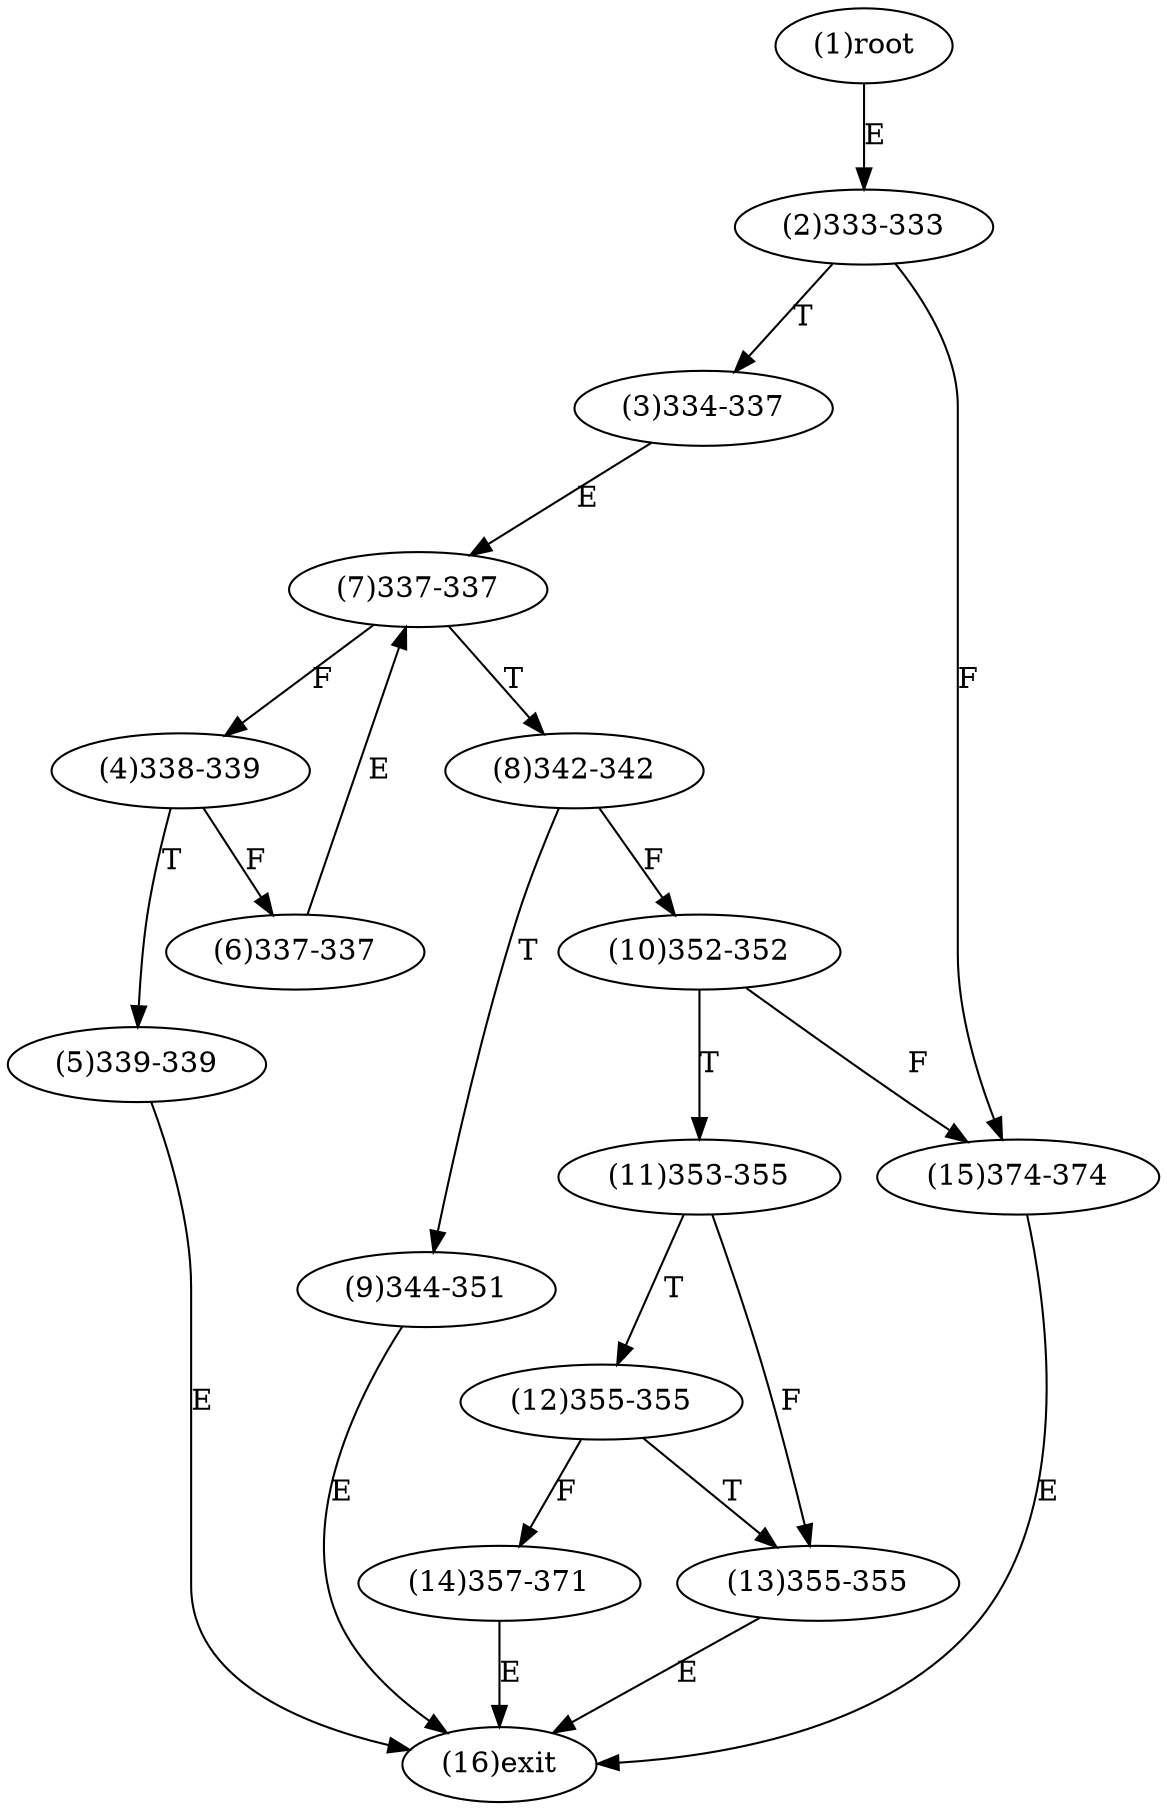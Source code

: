 digraph "" { 
1[ label="(1)root"];
2[ label="(2)333-333"];
3[ label="(3)334-337"];
4[ label="(4)338-339"];
5[ label="(5)339-339"];
6[ label="(6)337-337"];
7[ label="(7)337-337"];
8[ label="(8)342-342"];
9[ label="(9)344-351"];
10[ label="(10)352-352"];
11[ label="(11)353-355"];
12[ label="(12)355-355"];
13[ label="(13)355-355"];
14[ label="(14)357-371"];
15[ label="(15)374-374"];
16[ label="(16)exit"];
1->2[ label="E"];
2->15[ label="F"];
2->3[ label="T"];
3->7[ label="E"];
4->6[ label="F"];
4->5[ label="T"];
5->16[ label="E"];
6->7[ label="E"];
7->4[ label="F"];
7->8[ label="T"];
8->10[ label="F"];
8->9[ label="T"];
9->16[ label="E"];
10->15[ label="F"];
10->11[ label="T"];
11->13[ label="F"];
11->12[ label="T"];
12->14[ label="F"];
12->13[ label="T"];
13->16[ label="E"];
14->16[ label="E"];
15->16[ label="E"];
}